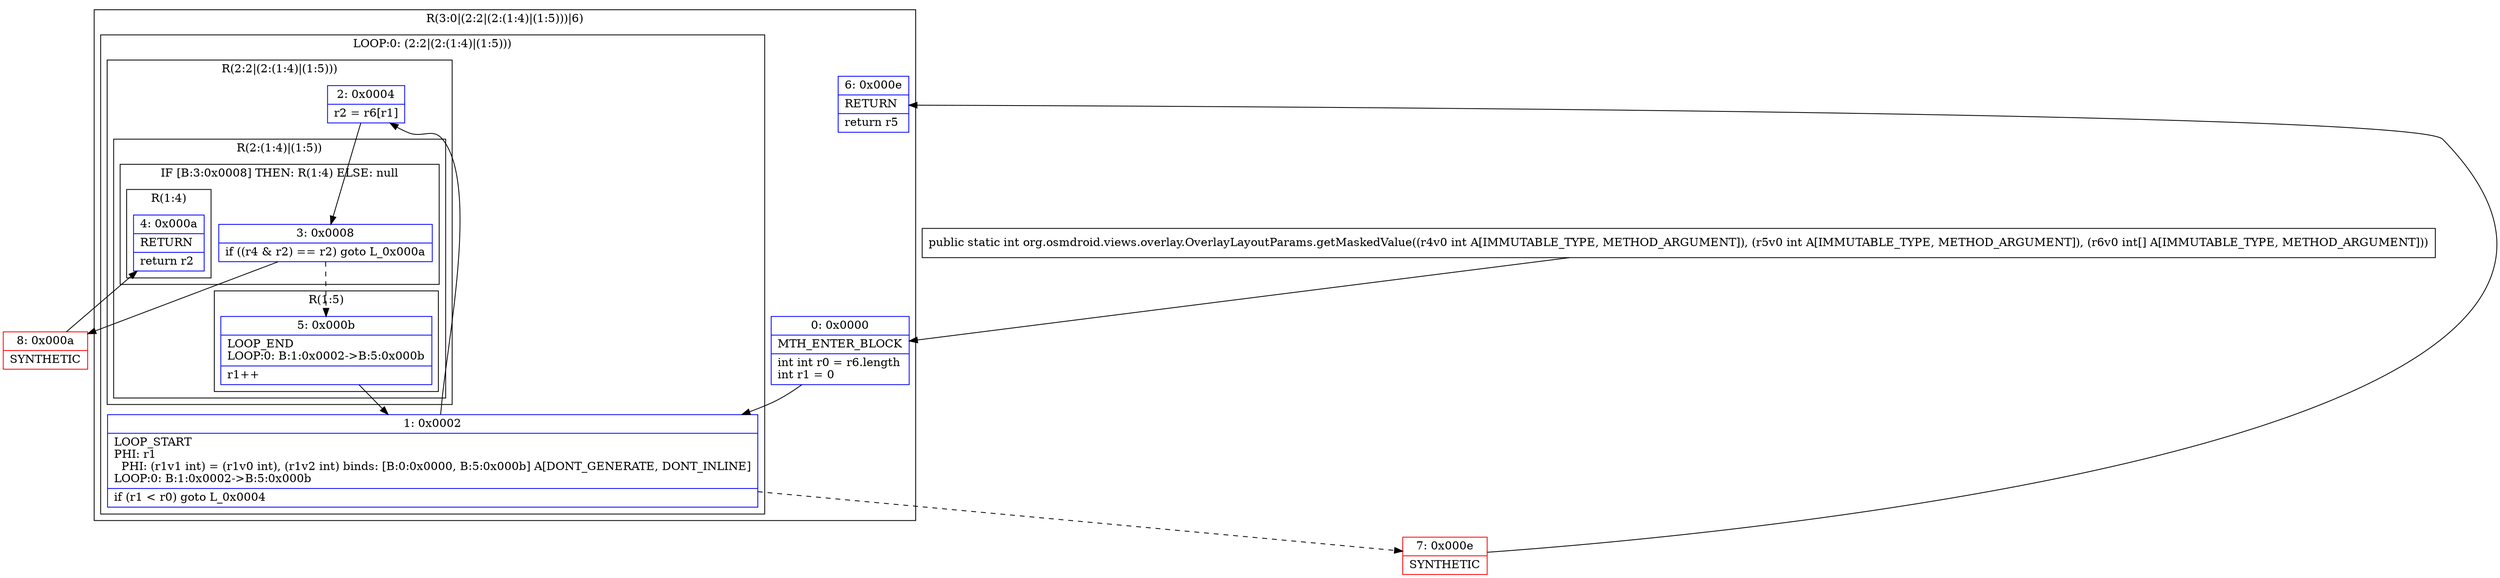 digraph "CFG fororg.osmdroid.views.overlay.OverlayLayoutParams.getMaskedValue(II[I)I" {
subgraph cluster_Region_221748923 {
label = "R(3:0|(2:2|(2:(1:4)|(1:5)))|6)";
node [shape=record,color=blue];
Node_0 [shape=record,label="{0\:\ 0x0000|MTH_ENTER_BLOCK\l|int int r0 = r6.length\lint r1 = 0\l}"];
subgraph cluster_LoopRegion_1434709783 {
label = "LOOP:0: (2:2|(2:(1:4)|(1:5)))";
node [shape=record,color=blue];
Node_1 [shape=record,label="{1\:\ 0x0002|LOOP_START\lPHI: r1 \l  PHI: (r1v1 int) = (r1v0 int), (r1v2 int) binds: [B:0:0x0000, B:5:0x000b] A[DONT_GENERATE, DONT_INLINE]\lLOOP:0: B:1:0x0002\-\>B:5:0x000b\l|if (r1 \< r0) goto L_0x0004\l}"];
subgraph cluster_Region_1853186812 {
label = "R(2:2|(2:(1:4)|(1:5)))";
node [shape=record,color=blue];
Node_2 [shape=record,label="{2\:\ 0x0004|r2 = r6[r1]\l}"];
subgraph cluster_Region_270800345 {
label = "R(2:(1:4)|(1:5))";
node [shape=record,color=blue];
subgraph cluster_IfRegion_1465285862 {
label = "IF [B:3:0x0008] THEN: R(1:4) ELSE: null";
node [shape=record,color=blue];
Node_3 [shape=record,label="{3\:\ 0x0008|if ((r4 & r2) == r2) goto L_0x000a\l}"];
subgraph cluster_Region_821754431 {
label = "R(1:4)";
node [shape=record,color=blue];
Node_4 [shape=record,label="{4\:\ 0x000a|RETURN\l|return r2\l}"];
}
}
subgraph cluster_Region_1342371557 {
label = "R(1:5)";
node [shape=record,color=blue];
Node_5 [shape=record,label="{5\:\ 0x000b|LOOP_END\lLOOP:0: B:1:0x0002\-\>B:5:0x000b\l|r1++\l}"];
}
}
}
}
Node_6 [shape=record,label="{6\:\ 0x000e|RETURN\l|return r5\l}"];
}
Node_7 [shape=record,color=red,label="{7\:\ 0x000e|SYNTHETIC\l}"];
Node_8 [shape=record,color=red,label="{8\:\ 0x000a|SYNTHETIC\l}"];
MethodNode[shape=record,label="{public static int org.osmdroid.views.overlay.OverlayLayoutParams.getMaskedValue((r4v0 int A[IMMUTABLE_TYPE, METHOD_ARGUMENT]), (r5v0 int A[IMMUTABLE_TYPE, METHOD_ARGUMENT]), (r6v0 int[] A[IMMUTABLE_TYPE, METHOD_ARGUMENT])) }"];
MethodNode -> Node_0;
Node_0 -> Node_1;
Node_1 -> Node_2;
Node_1 -> Node_7[style=dashed];
Node_2 -> Node_3;
Node_3 -> Node_5[style=dashed];
Node_3 -> Node_8;
Node_5 -> Node_1;
Node_7 -> Node_6;
Node_8 -> Node_4;
}

